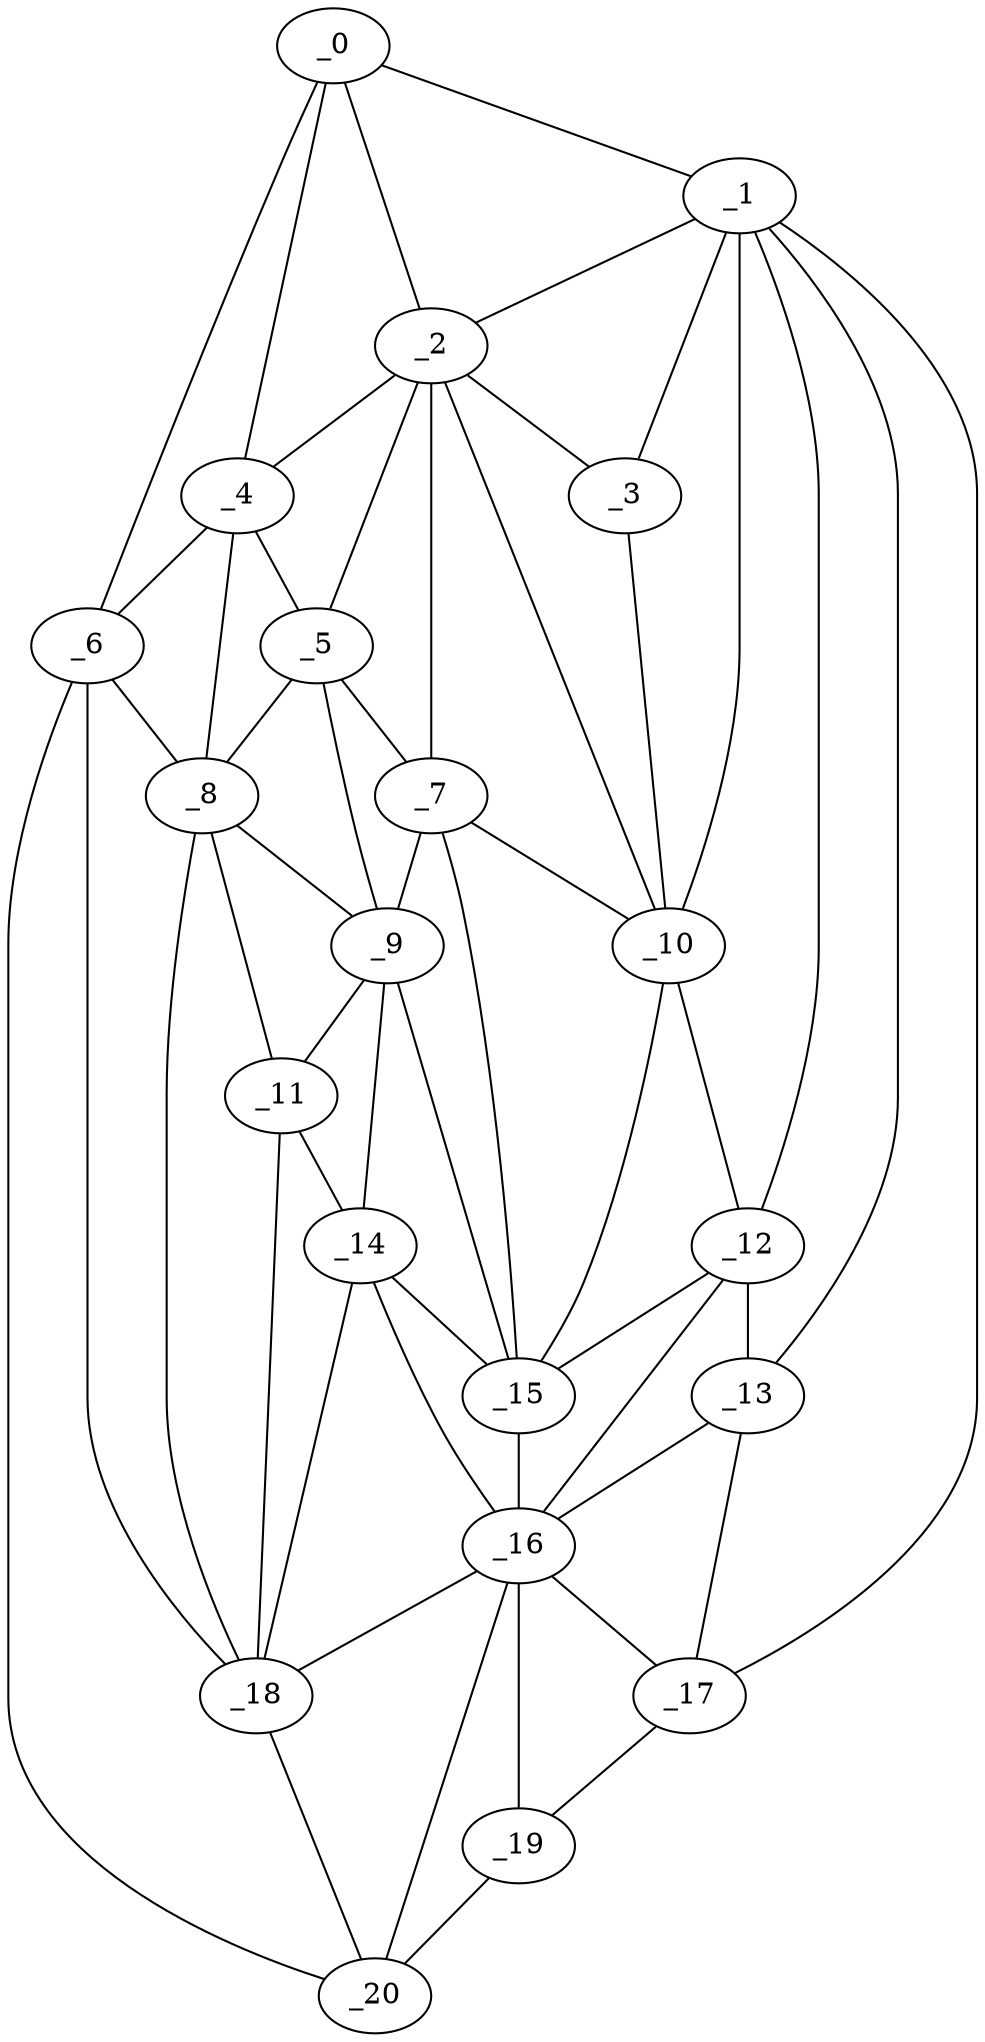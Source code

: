 graph "obj65__45.gxl" {
	_0	 [x=22,
		y=8];
	_1	 [x=27,
		y=106];
	_0 -- _1	 [valence=1];
	_2	 [x=28,
		y=83];
	_0 -- _2	 [valence=1];
	_4	 [x=38,
		y=67];
	_0 -- _4	 [valence=2];
	_6	 [x=40,
		y=2];
	_0 -- _6	 [valence=1];
	_1 -- _2	 [valence=2];
	_3	 [x=28,
		y=96];
	_1 -- _3	 [valence=1];
	_10	 [x=52,
		y=90];
	_1 -- _10	 [valence=2];
	_12	 [x=57,
		y=96];
	_1 -- _12	 [valence=1];
	_13	 [x=59,
		y=104];
	_1 -- _13	 [valence=2];
	_17	 [x=83,
		y=125];
	_1 -- _17	 [valence=1];
	_2 -- _3	 [valence=2];
	_2 -- _4	 [valence=2];
	_5	 [x=39,
		y=72];
	_2 -- _5	 [valence=1];
	_7	 [x=50,
		y=82];
	_2 -- _7	 [valence=1];
	_2 -- _10	 [valence=2];
	_3 -- _10	 [valence=2];
	_4 -- _5	 [valence=2];
	_4 -- _6	 [valence=2];
	_8	 [x=51,
		y=70];
	_4 -- _8	 [valence=1];
	_5 -- _7	 [valence=2];
	_5 -- _8	 [valence=1];
	_9	 [x=52,
		y=76];
	_5 -- _9	 [valence=1];
	_6 -- _8	 [valence=1];
	_18	 [x=89,
		y=30];
	_6 -- _18	 [valence=2];
	_20	 [x=106,
		y=22];
	_6 -- _20	 [valence=1];
	_7 -- _9	 [valence=2];
	_7 -- _10	 [valence=2];
	_15	 [x=67,
		y=82];
	_7 -- _15	 [valence=2];
	_8 -- _9	 [valence=2];
	_11	 [x=57,
		y=73];
	_8 -- _11	 [valence=1];
	_8 -- _18	 [valence=2];
	_9 -- _11	 [valence=2];
	_14	 [x=65,
		y=76];
	_9 -- _14	 [valence=2];
	_9 -- _15	 [valence=1];
	_10 -- _12	 [valence=2];
	_10 -- _15	 [valence=2];
	_11 -- _14	 [valence=2];
	_11 -- _18	 [valence=1];
	_12 -- _13	 [valence=2];
	_12 -- _15	 [valence=2];
	_16	 [x=80,
		y=89];
	_12 -- _16	 [valence=2];
	_13 -- _16	 [valence=2];
	_13 -- _17	 [valence=2];
	_14 -- _15	 [valence=2];
	_14 -- _16	 [valence=2];
	_14 -- _18	 [valence=1];
	_15 -- _16	 [valence=1];
	_16 -- _17	 [valence=1];
	_16 -- _18	 [valence=2];
	_19	 [x=99,
		y=120];
	_16 -- _19	 [valence=2];
	_16 -- _20	 [valence=2];
	_17 -- _19	 [valence=1];
	_18 -- _20	 [valence=2];
	_19 -- _20	 [valence=1];
}
